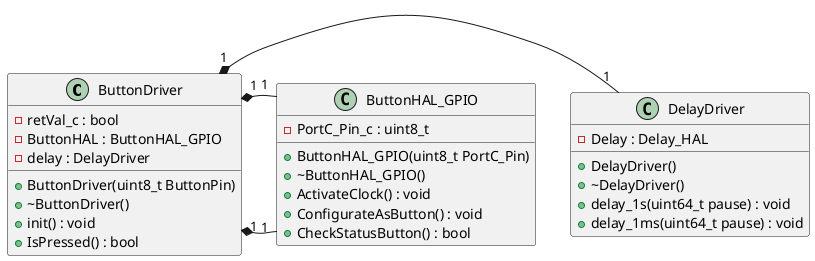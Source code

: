 
@startuml Build 1 - Press Button for LED

class ButtonDriver
{
  -retVal_c : bool
  -ButtonHAL : ButtonHAL_GPIO
  -delay : DelayDriver
  +ButtonDriver(uint8_t ButtonPin)
  +~ButtonDriver()
  +init() : void
  +IsPressed() : bool
}

ButtonDriver "1" *-r- "1" DelayDriver
ButtonDriver "1" *-r- "1" ButtonHAL_GPIO

class ButtonHAL_GPIO
{
    -PortC_Pin_c : uint8_t
    +ButtonHAL_GPIO(uint8_t PortC_Pin)
    +~ButtonHAL_GPIO()
    +ActivateClock() : void
    +ConfigurateAsButton() : void
    +CheckStatusButton() : bool
}

class DelayDriver
{
    -Delay : Delay_HAL
    +DelayDriver()
    +~DelayDriver()
    +delay_1s(uint64_t pause) : void
    +delay_1ms(uint64_t pause) : void
}

ButtonDriver "1" *-r- "1" ButtonHAL_GPIO

@enduml

